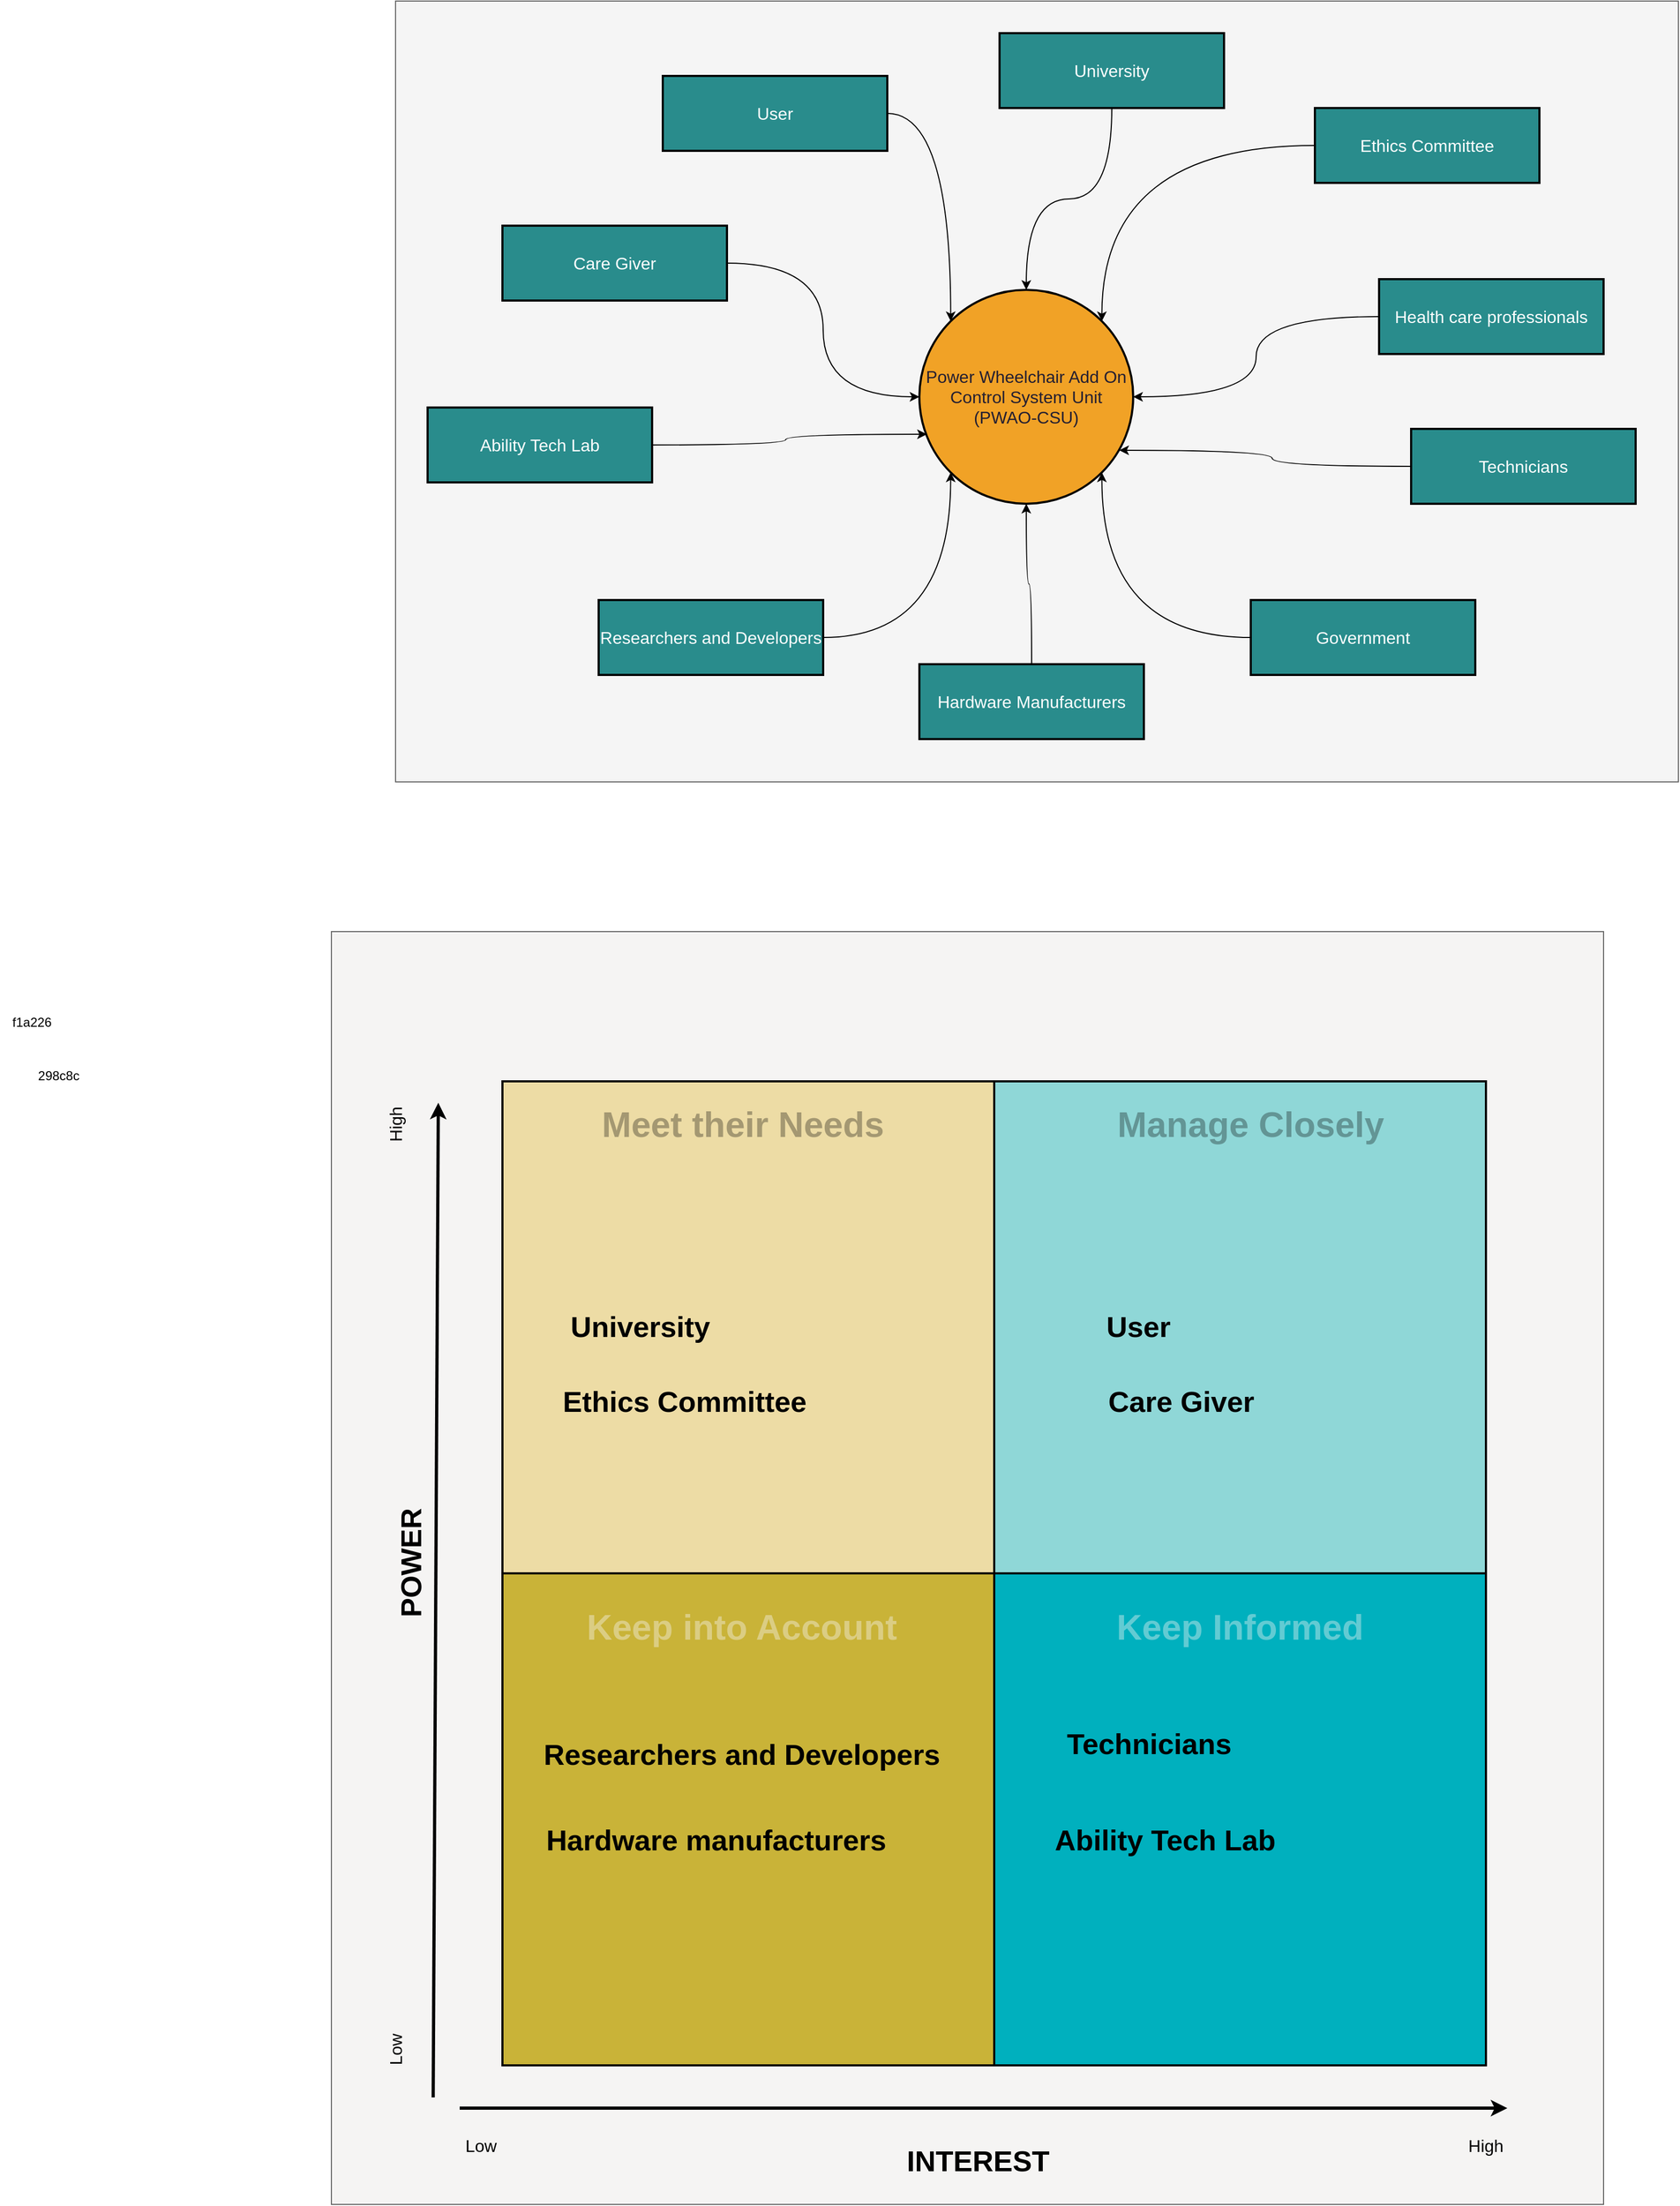 <mxfile version="24.2.5" type="github">
  <diagram name="Page-1" id="ImSF_Tm52LE-eaf7d4YP">
    <mxGraphModel dx="3718" dy="1392" grid="1" gridSize="10" guides="1" tooltips="1" connect="1" arrows="1" fold="1" page="1" pageScale="1" pageWidth="850" pageHeight="1100" math="0" shadow="0">
      <root>
        <mxCell id="0" />
        <mxCell id="1" parent="0" />
        <mxCell id="tSgeBU9OXBz5vfGmYwda-57" value="" style="rounded=0;whiteSpace=wrap;html=1;fillColor=#f5f5f5;fontColor=#333333;strokeColor=#666666;" parent="1" vertex="1">
          <mxGeometry x="-140" y="80" width="1200" height="730" as="geometry" />
        </mxCell>
        <mxCell id="tSgeBU9OXBz5vfGmYwda-1" value="" style="whiteSpace=wrap;html=1;aspect=fixed;fillColor=#F5F4F3;strokeColor=#666666;fontColor=#333333;" parent="1" vertex="1">
          <mxGeometry x="-200" y="950" width="1190" height="1190" as="geometry" />
        </mxCell>
        <mxCell id="tSgeBU9OXBz5vfGmYwda-3" value="&lt;font color=&quot;#241f31&quot; style=&quot;font-size: 16px;&quot;&gt;Power Wheelchair Add On&lt;br&gt;Control System Unit (PWAO-CSU)&lt;/font&gt;" style="ellipse;whiteSpace=wrap;html=1;aspect=fixed;fillColor=#f1a226;strokeColor=#000000;strokeWidth=2;" parent="1" vertex="1">
          <mxGeometry x="350" y="350" width="200" height="200" as="geometry" />
        </mxCell>
        <mxCell id="tSgeBU9OXBz5vfGmYwda-4" value="f1a226" style="text;html=1;align=center;verticalAlign=middle;whiteSpace=wrap;rounded=0;" parent="1" vertex="1">
          <mxGeometry x="-510" y="1020" width="60" height="30" as="geometry" />
        </mxCell>
        <mxCell id="tSgeBU9OXBz5vfGmYwda-5" value="298c8c" style="text;html=1;align=center;verticalAlign=middle;whiteSpace=wrap;rounded=0;" parent="1" vertex="1">
          <mxGeometry x="-485" y="1070" width="60" height="30" as="geometry" />
        </mxCell>
        <mxCell id="tSgeBU9OXBz5vfGmYwda-68" style="edgeStyle=orthogonalEdgeStyle;rounded=0;orthogonalLoop=1;jettySize=auto;html=1;elbow=vertical;curved=1;" parent="1" source="tSgeBU9OXBz5vfGmYwda-9" target="tSgeBU9OXBz5vfGmYwda-3" edge="1">
          <mxGeometry relative="1" as="geometry" />
        </mxCell>
        <mxCell id="tSgeBU9OXBz5vfGmYwda-9" value="&lt;font style=&quot;font-size: 16px;&quot; color=&quot;#ffffff&quot;&gt;Care Giver&lt;br&gt;&lt;/font&gt;" style="rounded=0;whiteSpace=wrap;html=1;fillColor=#298c8c;strokeWidth=2;" parent="1" vertex="1">
          <mxGeometry x="-40" y="290" width="210" height="70" as="geometry" />
        </mxCell>
        <mxCell id="tSgeBU9OXBz5vfGmYwda-59" style="edgeStyle=orthogonalEdgeStyle;rounded=0;orthogonalLoop=1;jettySize=auto;html=1;entryX=0;entryY=0;entryDx=0;entryDy=0;curved=1;" parent="1" source="tSgeBU9OXBz5vfGmYwda-10" target="tSgeBU9OXBz5vfGmYwda-3" edge="1">
          <mxGeometry relative="1" as="geometry" />
        </mxCell>
        <mxCell id="tSgeBU9OXBz5vfGmYwda-10" value="&lt;font style=&quot;font-size: 16px;&quot; color=&quot;#ffffff&quot;&gt;User&lt;br&gt;&lt;/font&gt;" style="rounded=0;whiteSpace=wrap;html=1;fillColor=#298c8c;strokeWidth=2;" parent="1" vertex="1">
          <mxGeometry x="110" y="150" width="210" height="70" as="geometry" />
        </mxCell>
        <mxCell id="tSgeBU9OXBz5vfGmYwda-16" value="" style="whiteSpace=wrap;html=1;aspect=fixed;fillColor=#eddca5;strokeWidth=2;" parent="1" vertex="1">
          <mxGeometry x="-40" y="1090" width="460" height="460" as="geometry" />
        </mxCell>
        <mxCell id="tSgeBU9OXBz5vfGmYwda-17" value="" style="whiteSpace=wrap;html=1;aspect=fixed;fillColor=#8fd7d7;strokeWidth=2;" parent="1" vertex="1">
          <mxGeometry x="420" y="1090" width="460" height="460" as="geometry" />
        </mxCell>
        <mxCell id="tSgeBU9OXBz5vfGmYwda-18" value="" style="whiteSpace=wrap;html=1;aspect=fixed;fillColor=#c9b338;strokeWidth=2;" parent="1" vertex="1">
          <mxGeometry x="-40" y="1550" width="460" height="460" as="geometry" />
        </mxCell>
        <mxCell id="tSgeBU9OXBz5vfGmYwda-19" value="" style="whiteSpace=wrap;html=1;aspect=fixed;fillColor=#00b0be;strokeWidth=2;" parent="1" vertex="1">
          <mxGeometry x="420" y="1550" width="460" height="460" as="geometry" />
        </mxCell>
        <mxCell id="tSgeBU9OXBz5vfGmYwda-21" value="" style="endArrow=classic;html=1;rounded=0;strokeWidth=3;" parent="1" edge="1">
          <mxGeometry width="50" height="50" relative="1" as="geometry">
            <mxPoint x="-80" y="2050" as="sourcePoint" />
            <mxPoint x="900" y="2050" as="targetPoint" />
            <Array as="points" />
          </mxGeometry>
        </mxCell>
        <mxCell id="tSgeBU9OXBz5vfGmYwda-22" value="" style="endArrow=classic;html=1;rounded=0;strokeWidth=3;exitX=0.08;exitY=0.916;exitDx=0;exitDy=0;exitPerimeter=0;" parent="1" source="tSgeBU9OXBz5vfGmYwda-1" edge="1">
          <mxGeometry width="50" height="50" relative="1" as="geometry">
            <mxPoint x="-150" y="2110" as="sourcePoint" />
            <mxPoint x="-100" y="1110" as="targetPoint" />
          </mxGeometry>
        </mxCell>
        <mxCell id="tSgeBU9OXBz5vfGmYwda-23" value="&lt;font size=&quot;1&quot;&gt;&lt;b&gt;&lt;font style=&quot;font-size: 27px;&quot;&gt;POWER&lt;/font&gt;&lt;/b&gt;&lt;/font&gt;" style="text;html=1;align=center;verticalAlign=middle;whiteSpace=wrap;rounded=0;rotation=-90;" parent="1" vertex="1">
          <mxGeometry x="-220" y="1520" width="190" height="40" as="geometry" />
        </mxCell>
        <mxCell id="tSgeBU9OXBz5vfGmYwda-24" value="&lt;font size=&quot;1&quot;&gt;&lt;span style=&quot;font-size: 16px;&quot;&gt;Low&lt;/span&gt;&lt;/font&gt;" style="text;html=1;align=center;verticalAlign=middle;whiteSpace=wrap;rounded=0;rotation=-90;" parent="1" vertex="1">
          <mxGeometry x="-170" y="1980" width="60" height="30" as="geometry" />
        </mxCell>
        <mxCell id="tSgeBU9OXBz5vfGmYwda-25" value="&lt;font style=&quot;font-size: 16px;&quot;&gt;High&lt;/font&gt;" style="text;html=1;align=center;verticalAlign=middle;whiteSpace=wrap;rounded=0;rotation=-90;" parent="1" vertex="1">
          <mxGeometry x="-170" y="1115" width="60" height="30" as="geometry" />
        </mxCell>
        <mxCell id="tSgeBU9OXBz5vfGmYwda-26" value="&lt;font size=&quot;1&quot;&gt;&lt;span style=&quot;font-size: 16px;&quot;&gt;Low&lt;/span&gt;&lt;/font&gt;" style="text;html=1;align=center;verticalAlign=middle;whiteSpace=wrap;rounded=0;rotation=0;" parent="1" vertex="1">
          <mxGeometry x="-90" y="2070" width="60" height="30" as="geometry" />
        </mxCell>
        <mxCell id="tSgeBU9OXBz5vfGmYwda-27" value="&lt;font style=&quot;font-size: 16px;&quot;&gt;High&lt;/font&gt;" style="text;html=1;align=center;verticalAlign=middle;whiteSpace=wrap;rounded=0;rotation=0;" parent="1" vertex="1">
          <mxGeometry x="850" y="2070" width="60" height="30" as="geometry" />
        </mxCell>
        <mxCell id="tSgeBU9OXBz5vfGmYwda-29" value="&lt;font size=&quot;1&quot;&gt;&lt;b&gt;&lt;font style=&quot;font-size: 27px;&quot;&gt;INTEREST&lt;/font&gt;&lt;/b&gt;&lt;/font&gt;" style="text;html=1;align=center;verticalAlign=middle;whiteSpace=wrap;rounded=0;rotation=0;" parent="1" vertex="1">
          <mxGeometry x="310" y="2080" width="190" height="40" as="geometry" />
        </mxCell>
        <mxCell id="tSgeBU9OXBz5vfGmYwda-30" value="&lt;font style=&quot;font-size: 33px;&quot;&gt;&lt;b&gt;&lt;font style=&quot;font-size: 33px;&quot;&gt;Manage Closely&lt;br&gt;&lt;/font&gt;&lt;/b&gt;&lt;/font&gt;" style="text;html=1;align=center;verticalAlign=middle;whiteSpace=wrap;rounded=0;rotation=0;textOpacity=30;" parent="1" vertex="1">
          <mxGeometry x="510" y="1110" width="300" height="40" as="geometry" />
        </mxCell>
        <mxCell id="tSgeBU9OXBz5vfGmYwda-31" value="&lt;font style=&quot;font-size: 33px;&quot; color=&quot;#f6f5f4&quot;&gt;&lt;b&gt;&lt;font style=&quot;font-size: 33px;&quot;&gt;Keep Informed&lt;br&gt;&lt;/font&gt;&lt;/b&gt;&lt;/font&gt;" style="text;html=1;align=center;verticalAlign=middle;whiteSpace=wrap;rounded=0;rotation=0;textOpacity=40;" parent="1" vertex="1">
          <mxGeometry x="505" y="1580" width="290" height="40" as="geometry" />
        </mxCell>
        <mxCell id="tSgeBU9OXBz5vfGmYwda-32" value="&lt;font size=&quot;1&quot;&gt;&lt;b&gt;&lt;font style=&quot;font-size: 33px;&quot;&gt;Meet their Needs&lt;/font&gt;&lt;/b&gt;&lt;/font&gt;" style="text;html=1;align=center;verticalAlign=middle;whiteSpace=wrap;rounded=0;rotation=0;textOpacity=30;" parent="1" vertex="1">
          <mxGeometry x="20" y="1110" width="330" height="40" as="geometry" />
        </mxCell>
        <mxCell id="tSgeBU9OXBz5vfGmYwda-33" value="&lt;font style=&quot;font-size: 33px;&quot; color=&quot;#f6f5f4&quot;&gt;&lt;b&gt;&lt;font style=&quot;font-size: 33px;&quot;&gt;Keep into Account&lt;br&gt;&lt;/font&gt;&lt;/b&gt;&lt;/font&gt;" style="text;html=1;align=center;verticalAlign=middle;whiteSpace=wrap;rounded=0;rotation=0;textOpacity=40;" parent="1" vertex="1">
          <mxGeometry x="20" y="1580" width="327.5" height="40" as="geometry" />
        </mxCell>
        <mxCell id="tSgeBU9OXBz5vfGmYwda-36" value="&lt;font size=&quot;1&quot;&gt;&lt;b&gt;&lt;font style=&quot;font-size: 27px;&quot;&gt;User&lt;/font&gt;&lt;/b&gt;&lt;/font&gt;" style="text;html=1;align=center;verticalAlign=middle;whiteSpace=wrap;rounded=0;rotation=0;" parent="1" vertex="1">
          <mxGeometry x="460" y="1300" width="190" height="40" as="geometry" />
        </mxCell>
        <mxCell id="tSgeBU9OXBz5vfGmYwda-37" value="&lt;font size=&quot;1&quot;&gt;&lt;b&gt;&lt;font style=&quot;font-size: 27px;&quot;&gt;Care Giver&lt;/font&gt;&lt;/b&gt;&lt;/font&gt;" style="text;html=1;align=center;verticalAlign=middle;whiteSpace=wrap;rounded=0;rotation=0;" parent="1" vertex="1">
          <mxGeometry x="500" y="1370" width="190" height="40" as="geometry" />
        </mxCell>
        <mxCell id="tSgeBU9OXBz5vfGmYwda-38" value="&lt;font size=&quot;1&quot;&gt;&lt;b&gt;&lt;font style=&quot;font-size: 27px;&quot;&gt;University&lt;br&gt;&lt;/font&gt;&lt;/b&gt;&lt;/font&gt;" style="text;html=1;align=center;verticalAlign=middle;whiteSpace=wrap;rounded=0;rotation=0;" parent="1" vertex="1">
          <mxGeometry x="-6.25" y="1300" width="190" height="40" as="geometry" />
        </mxCell>
        <mxCell id="tSgeBU9OXBz5vfGmYwda-39" value="&lt;font size=&quot;1&quot;&gt;&lt;b&gt;&lt;font style=&quot;font-size: 27px;&quot;&gt;Technicians&lt;br&gt;&lt;/font&gt;&lt;/b&gt;&lt;/font&gt;" style="text;html=1;align=center;verticalAlign=middle;whiteSpace=wrap;rounded=0;rotation=0;" parent="1" vertex="1">
          <mxGeometry x="470" y="1690" width="190" height="40" as="geometry" />
        </mxCell>
        <mxCell id="tSgeBU9OXBz5vfGmYwda-40" value="&lt;font size=&quot;1&quot;&gt;&lt;b&gt;&lt;font style=&quot;font-size: 27px;&quot;&gt;Researchers and Developers&lt;br&gt;&lt;/font&gt;&lt;/b&gt;&lt;/font&gt;" style="text;html=1;align=center;verticalAlign=middle;whiteSpace=wrap;rounded=0;rotation=0;" parent="1" vertex="1">
          <mxGeometry x="-6.25" y="1700" width="380" height="40" as="geometry" />
        </mxCell>
        <mxCell id="tSgeBU9OXBz5vfGmYwda-41" value="&lt;font size=&quot;1&quot;&gt;&lt;b&gt;&lt;font style=&quot;font-size: 27px;&quot;&gt;Hardware manufacturers&lt;br&gt;&lt;/font&gt;&lt;/b&gt;&lt;/font&gt;" style="text;html=1;align=center;verticalAlign=middle;whiteSpace=wrap;rounded=0;rotation=0;" parent="1" vertex="1">
          <mxGeometry x="-40" y="1780" width="400" height="40" as="geometry" />
        </mxCell>
        <mxCell id="tSgeBU9OXBz5vfGmYwda-43" value="&lt;font size=&quot;1&quot;&gt;&lt;b&gt;&lt;font style=&quot;font-size: 27px;&quot;&gt;Ability Tech Lab&lt;br&gt;&lt;/font&gt;&lt;/b&gt;&lt;/font&gt;" style="text;html=1;align=center;verticalAlign=middle;whiteSpace=wrap;rounded=0;rotation=0;" parent="1" vertex="1">
          <mxGeometry x="470" y="1780" width="220" height="40" as="geometry" />
        </mxCell>
        <mxCell id="tSgeBU9OXBz5vfGmYwda-65" style="edgeStyle=orthogonalEdgeStyle;rounded=0;orthogonalLoop=1;jettySize=auto;html=1;entryX=0.5;entryY=1;entryDx=0;entryDy=0;curved=1;" parent="1" source="tSgeBU9OXBz5vfGmYwda-48" target="tSgeBU9OXBz5vfGmYwda-3" edge="1">
          <mxGeometry relative="1" as="geometry" />
        </mxCell>
        <mxCell id="tSgeBU9OXBz5vfGmYwda-48" value="&lt;font style=&quot;font-size: 16px;&quot; color=&quot;#ffffff&quot;&gt;Hardware Manufacturers&lt;br&gt;&lt;/font&gt;" style="rounded=0;whiteSpace=wrap;html=1;fillColor=#298c8c;strokeWidth=2;" parent="1" vertex="1">
          <mxGeometry x="350" y="700" width="210" height="70" as="geometry" />
        </mxCell>
        <mxCell id="tSgeBU9OXBz5vfGmYwda-49" value="&lt;font style=&quot;font-size: 16px;&quot; color=&quot;#ffffff&quot;&gt;Technicians&lt;br&gt;&lt;/font&gt;" style="rounded=0;whiteSpace=wrap;html=1;fillColor=#298c8c;strokeWidth=2;" parent="1" vertex="1">
          <mxGeometry x="810" y="480" width="210" height="70" as="geometry" />
        </mxCell>
        <mxCell id="tSgeBU9OXBz5vfGmYwda-63" style="edgeStyle=orthogonalEdgeStyle;rounded=0;orthogonalLoop=1;jettySize=auto;html=1;entryX=1;entryY=1;entryDx=0;entryDy=0;curved=1;" parent="1" source="tSgeBU9OXBz5vfGmYwda-50" target="tSgeBU9OXBz5vfGmYwda-3" edge="1">
          <mxGeometry relative="1" as="geometry" />
        </mxCell>
        <mxCell id="tSgeBU9OXBz5vfGmYwda-50" value="&lt;font style=&quot;font-size: 16px;&quot; color=&quot;#ffffff&quot;&gt;Government&lt;br&gt;&lt;/font&gt;" style="rounded=0;whiteSpace=wrap;html=1;fillColor=#298c8c;strokeWidth=2;" parent="1" vertex="1">
          <mxGeometry x="660" y="640" width="210" height="70" as="geometry" />
        </mxCell>
        <mxCell id="tSgeBU9OXBz5vfGmYwda-62" style="edgeStyle=orthogonalEdgeStyle;rounded=0;orthogonalLoop=1;jettySize=auto;html=1;curved=1;" parent="1" source="tSgeBU9OXBz5vfGmYwda-51" target="tSgeBU9OXBz5vfGmYwda-3" edge="1">
          <mxGeometry relative="1" as="geometry" />
        </mxCell>
        <mxCell id="tSgeBU9OXBz5vfGmYwda-51" value="&lt;font style=&quot;font-size: 16px;&quot; color=&quot;#ffffff&quot;&gt;Health care professionals&lt;br&gt;&lt;/font&gt;" style="rounded=0;whiteSpace=wrap;html=1;fillColor=#298c8c;strokeWidth=2;" parent="1" vertex="1">
          <mxGeometry x="780" y="340" width="210" height="70" as="geometry" />
        </mxCell>
        <mxCell id="tSgeBU9OXBz5vfGmYwda-60" style="edgeStyle=orthogonalEdgeStyle;rounded=0;orthogonalLoop=1;jettySize=auto;html=1;curved=1;startArrow=none;startFill=0;" parent="1" source="tSgeBU9OXBz5vfGmYwda-52" target="tSgeBU9OXBz5vfGmYwda-3" edge="1">
          <mxGeometry relative="1" as="geometry" />
        </mxCell>
        <mxCell id="tSgeBU9OXBz5vfGmYwda-52" value="&lt;font style=&quot;font-size: 16px;&quot; color=&quot;#ffffff&quot;&gt;University&lt;br&gt;&lt;/font&gt;" style="rounded=0;whiteSpace=wrap;html=1;fillColor=#298c8c;strokeWidth=2;" parent="1" vertex="1">
          <mxGeometry x="425" y="110" width="210" height="70" as="geometry" />
        </mxCell>
        <mxCell id="tSgeBU9OXBz5vfGmYwda-66" style="edgeStyle=orthogonalEdgeStyle;rounded=0;orthogonalLoop=1;jettySize=auto;html=1;entryX=0;entryY=1;entryDx=0;entryDy=0;curved=1;" parent="1" source="tSgeBU9OXBz5vfGmYwda-53" target="tSgeBU9OXBz5vfGmYwda-3" edge="1">
          <mxGeometry relative="1" as="geometry" />
        </mxCell>
        <mxCell id="tSgeBU9OXBz5vfGmYwda-53" value="&lt;font style=&quot;font-size: 16px;&quot; color=&quot;#ffffff&quot;&gt;Researchers and Developers&lt;br&gt;&lt;/font&gt;" style="rounded=0;whiteSpace=wrap;html=1;fillColor=#298c8c;strokeWidth=2;" parent="1" vertex="1">
          <mxGeometry x="50" y="640" width="210" height="70" as="geometry" />
        </mxCell>
        <mxCell id="tSgeBU9OXBz5vfGmYwda-54" value="&lt;font style=&quot;font-size: 16px;&quot; color=&quot;#ffffff&quot;&gt;Ability Tech Lab&lt;br&gt;&lt;/font&gt;" style="rounded=0;whiteSpace=wrap;html=1;fillColor=#298c8c;strokeWidth=2;" parent="1" vertex="1">
          <mxGeometry x="-110" y="460" width="210" height="70" as="geometry" />
        </mxCell>
        <mxCell id="tSgeBU9OXBz5vfGmYwda-61" style="edgeStyle=orthogonalEdgeStyle;rounded=0;orthogonalLoop=1;jettySize=auto;html=1;entryX=1;entryY=0;entryDx=0;entryDy=0;curved=1;" parent="1" source="tSgeBU9OXBz5vfGmYwda-58" target="tSgeBU9OXBz5vfGmYwda-3" edge="1">
          <mxGeometry relative="1" as="geometry" />
        </mxCell>
        <mxCell id="tSgeBU9OXBz5vfGmYwda-58" value="&lt;font style=&quot;font-size: 16px;&quot; color=&quot;#ffffff&quot;&gt;Ethics Committee&lt;br&gt;&lt;/font&gt;" style="rounded=0;whiteSpace=wrap;html=1;fillColor=#298c8c;strokeWidth=2;" parent="1" vertex="1">
          <mxGeometry x="720" y="180" width="210" height="70" as="geometry" />
        </mxCell>
        <mxCell id="tSgeBU9OXBz5vfGmYwda-64" style="edgeStyle=orthogonalEdgeStyle;rounded=0;orthogonalLoop=1;jettySize=auto;html=1;entryX=0.935;entryY=0.75;entryDx=0;entryDy=0;entryPerimeter=0;curved=1;" parent="1" source="tSgeBU9OXBz5vfGmYwda-49" target="tSgeBU9OXBz5vfGmYwda-3" edge="1">
          <mxGeometry relative="1" as="geometry" />
        </mxCell>
        <mxCell id="tSgeBU9OXBz5vfGmYwda-67" style="edgeStyle=orthogonalEdgeStyle;rounded=0;orthogonalLoop=1;jettySize=auto;html=1;entryX=0.035;entryY=0.675;entryDx=0;entryDy=0;entryPerimeter=0;curved=1;" parent="1" source="tSgeBU9OXBz5vfGmYwda-54" target="tSgeBU9OXBz5vfGmYwda-3" edge="1">
          <mxGeometry relative="1" as="geometry" />
        </mxCell>
        <mxCell id="Cwp-gyfXeSEwd24e5z-f-1" value="&lt;font size=&quot;1&quot;&gt;&lt;b&gt;&lt;font style=&quot;font-size: 27px;&quot;&gt;Ethics Committee&lt;br&gt;&lt;/font&gt;&lt;/b&gt;&lt;/font&gt;" style="text;html=1;align=center;verticalAlign=middle;whiteSpace=wrap;rounded=0;rotation=0;" vertex="1" parent="1">
          <mxGeometry x="2.5" y="1370" width="255" height="40" as="geometry" />
        </mxCell>
      </root>
    </mxGraphModel>
  </diagram>
</mxfile>

